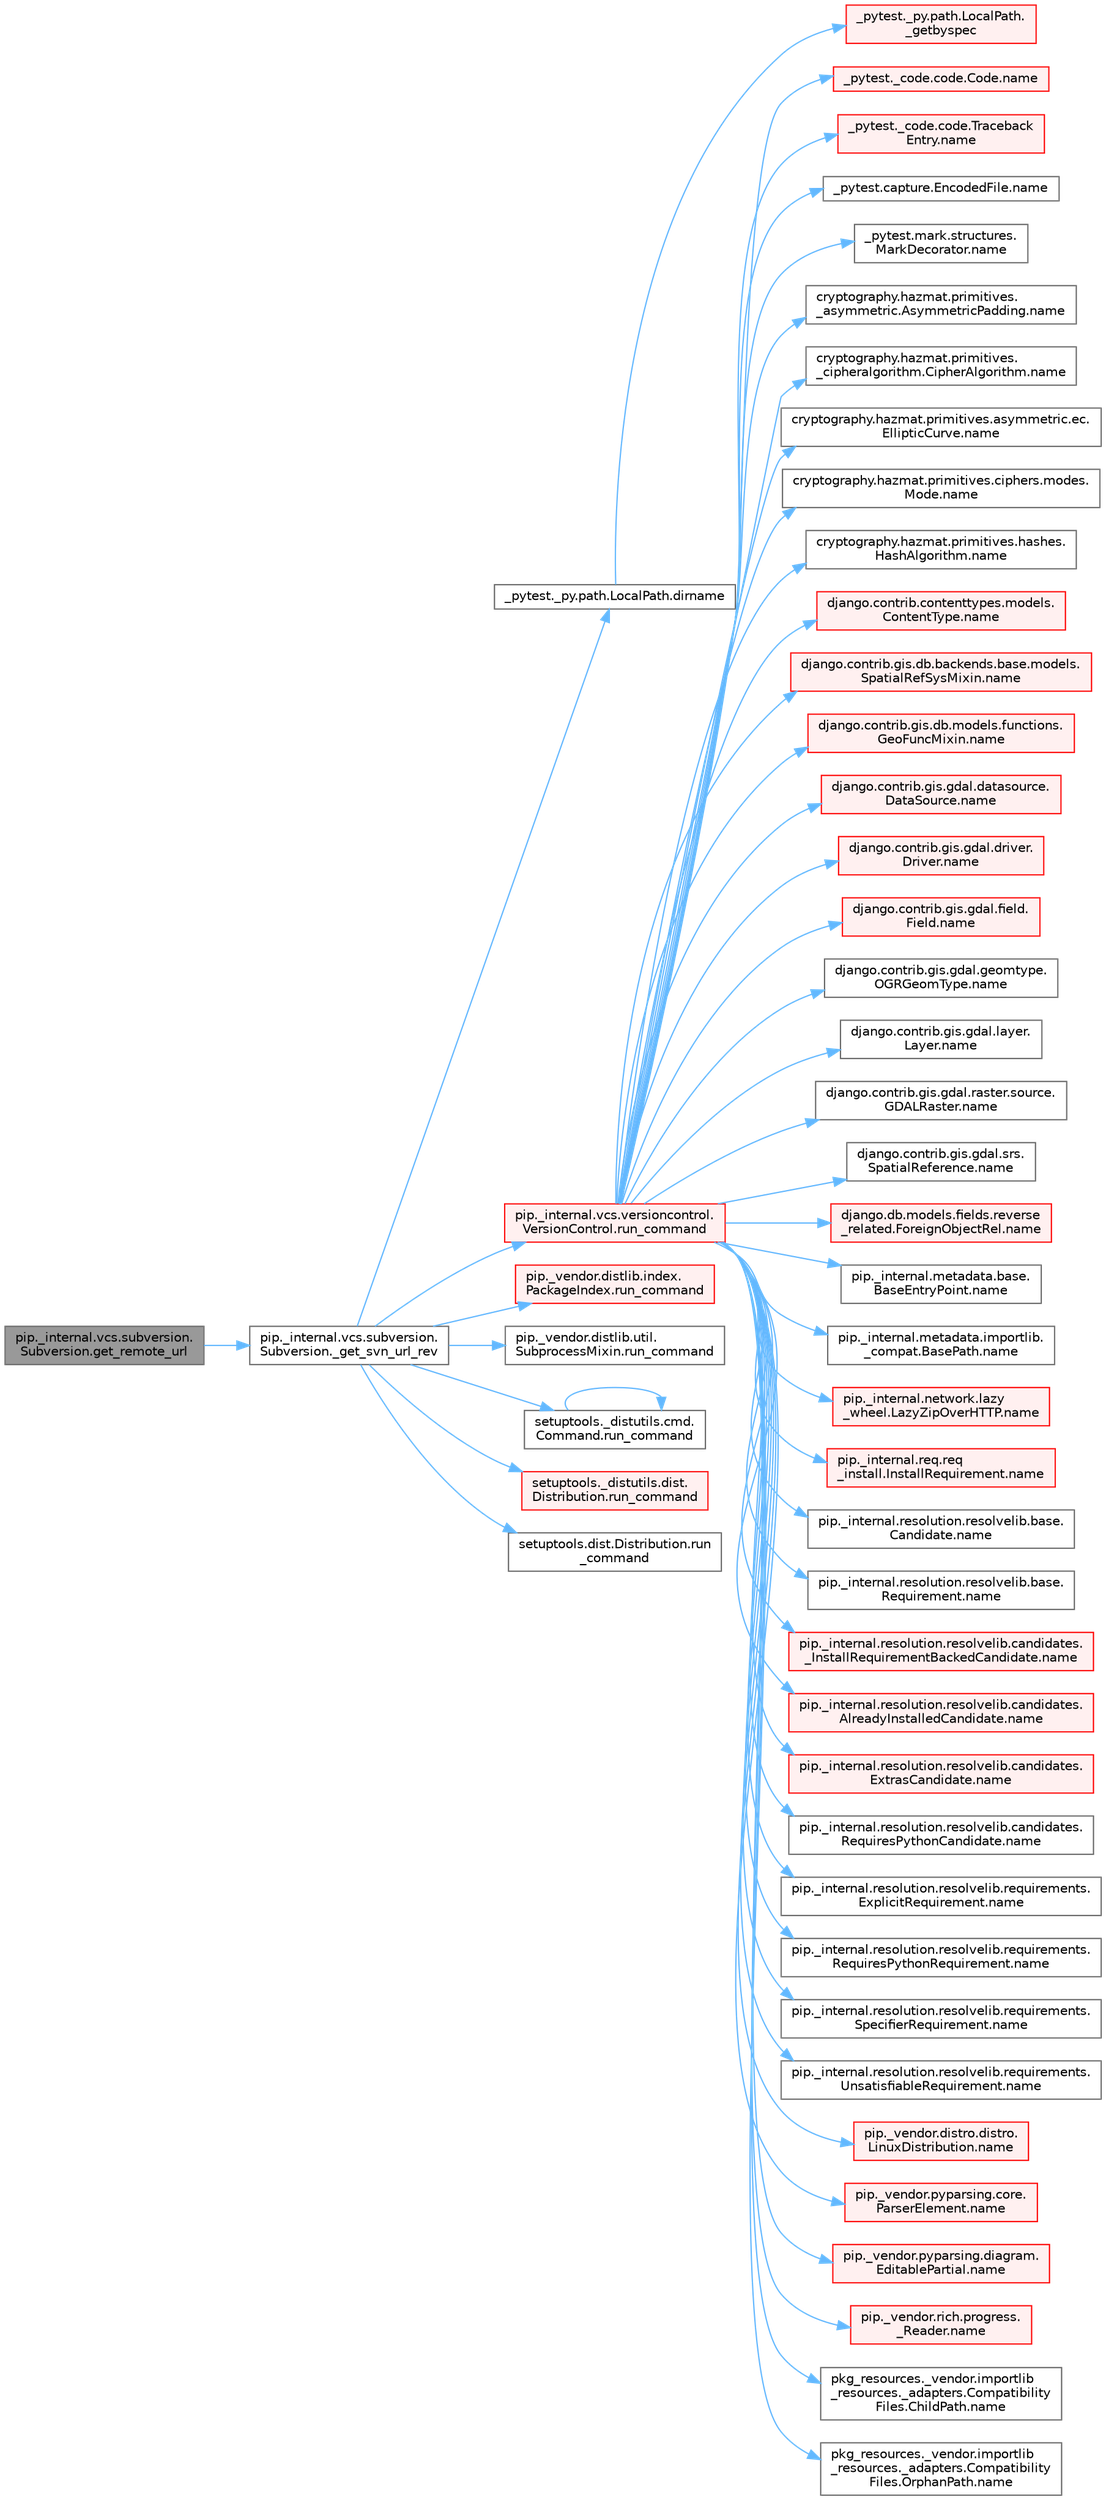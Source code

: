 digraph "pip._internal.vcs.subversion.Subversion.get_remote_url"
{
 // LATEX_PDF_SIZE
  bgcolor="transparent";
  edge [fontname=Helvetica,fontsize=10,labelfontname=Helvetica,labelfontsize=10];
  node [fontname=Helvetica,fontsize=10,shape=box,height=0.2,width=0.4];
  rankdir="LR";
  Node1 [id="Node000001",label="pip._internal.vcs.subversion.\lSubversion.get_remote_url",height=0.2,width=0.4,color="gray40", fillcolor="grey60", style="filled", fontcolor="black",tooltip=" "];
  Node1 -> Node2 [id="edge1_Node000001_Node000002",color="steelblue1",style="solid",tooltip=" "];
  Node2 [id="Node000002",label="pip._internal.vcs.subversion.\lSubversion._get_svn_url_rev",height=0.2,width=0.4,color="grey40", fillcolor="white", style="filled",URL="$classpip_1_1__internal_1_1vcs_1_1subversion_1_1_subversion.html#a561b918238c7b04a4b7ddee4a5570f9f",tooltip=" "];
  Node2 -> Node3 [id="edge2_Node000002_Node000003",color="steelblue1",style="solid",tooltip=" "];
  Node3 [id="Node000003",label="_pytest._py.path.LocalPath.dirname",height=0.2,width=0.4,color="grey40", fillcolor="white", style="filled",URL="$class__pytest_1_1__py_1_1path_1_1_local_path.html#aa1920ee3bb71bfb594e849010c5971ac",tooltip=" "];
  Node3 -> Node4 [id="edge3_Node000003_Node000004",color="steelblue1",style="solid",tooltip=" "];
  Node4 [id="Node000004",label="_pytest._py.path.LocalPath.\l_getbyspec",height=0.2,width=0.4,color="red", fillcolor="#FFF0F0", style="filled",URL="$class__pytest_1_1__py_1_1path_1_1_local_path.html#a3cb7ad6a0d43365228f86c0149375c4b",tooltip=" "];
  Node2 -> Node4332 [id="edge4_Node000002_Node004332",color="steelblue1",style="solid",tooltip=" "];
  Node4332 [id="Node004332",label="pip._internal.vcs.versioncontrol.\lVersionControl.run_command",height=0.2,width=0.4,color="red", fillcolor="#FFF0F0", style="filled",URL="$classpip_1_1__internal_1_1vcs_1_1versioncontrol_1_1_version_control.html#a7f3113dd29f4badd64da85b03c42c02c",tooltip=" "];
  Node4332 -> Node93 [id="edge5_Node004332_Node000093",color="steelblue1",style="solid",tooltip=" "];
  Node93 [id="Node000093",label="_pytest._code.code.Code.name",height=0.2,width=0.4,color="red", fillcolor="#FFF0F0", style="filled",URL="$class__pytest_1_1__code_1_1code_1_1_code.html#a1f3cbc53ca6df4a1bab12183694b6e78",tooltip=" "];
  Node4332 -> Node98 [id="edge6_Node004332_Node000098",color="steelblue1",style="solid",tooltip=" "];
  Node98 [id="Node000098",label="_pytest._code.code.Traceback\lEntry.name",height=0.2,width=0.4,color="red", fillcolor="#FFF0F0", style="filled",URL="$class__pytest_1_1__code_1_1code_1_1_traceback_entry.html#a106b95c0753f41669fbfb8ee4c11ad3d",tooltip=" "];
  Node4332 -> Node100 [id="edge7_Node004332_Node000100",color="steelblue1",style="solid",tooltip=" "];
  Node100 [id="Node000100",label="_pytest.capture.EncodedFile.name",height=0.2,width=0.4,color="grey40", fillcolor="white", style="filled",URL="$class__pytest_1_1capture_1_1_encoded_file.html#a738c73b5de21c7261d9e51f71e4f0397",tooltip=" "];
  Node4332 -> Node101 [id="edge8_Node004332_Node000101",color="steelblue1",style="solid",tooltip=" "];
  Node101 [id="Node000101",label="_pytest.mark.structures.\lMarkDecorator.name",height=0.2,width=0.4,color="grey40", fillcolor="white", style="filled",URL="$class__pytest_1_1mark_1_1structures_1_1_mark_decorator.html#ae8f66760cda125450e0e3bd38689c72f",tooltip=" "];
  Node4332 -> Node102 [id="edge9_Node004332_Node000102",color="steelblue1",style="solid",tooltip=" "];
  Node102 [id="Node000102",label="cryptography.hazmat.primitives.\l_asymmetric.AsymmetricPadding.name",height=0.2,width=0.4,color="grey40", fillcolor="white", style="filled",URL="$classcryptography_1_1hazmat_1_1primitives_1_1__asymmetric_1_1_asymmetric_padding.html#a8f72e8284cb336861a873ed5ce0e39b5",tooltip=" "];
  Node4332 -> Node103 [id="edge10_Node004332_Node000103",color="steelblue1",style="solid",tooltip=" "];
  Node103 [id="Node000103",label="cryptography.hazmat.primitives.\l_cipheralgorithm.CipherAlgorithm.name",height=0.2,width=0.4,color="grey40", fillcolor="white", style="filled",URL="$classcryptography_1_1hazmat_1_1primitives_1_1__cipheralgorithm_1_1_cipher_algorithm.html#a50567a5c3388450ab7aa883ab34a1ac7",tooltip=" "];
  Node4332 -> Node104 [id="edge11_Node004332_Node000104",color="steelblue1",style="solid",tooltip=" "];
  Node104 [id="Node000104",label="cryptography.hazmat.primitives.asymmetric.ec.\lEllipticCurve.name",height=0.2,width=0.4,color="grey40", fillcolor="white", style="filled",URL="$classcryptography_1_1hazmat_1_1primitives_1_1asymmetric_1_1ec_1_1_elliptic_curve.html#a2775c4e945309a6c7ea33dace1698a60",tooltip=" "];
  Node4332 -> Node105 [id="edge12_Node004332_Node000105",color="steelblue1",style="solid",tooltip=" "];
  Node105 [id="Node000105",label="cryptography.hazmat.primitives.ciphers.modes.\lMode.name",height=0.2,width=0.4,color="grey40", fillcolor="white", style="filled",URL="$classcryptography_1_1hazmat_1_1primitives_1_1ciphers_1_1modes_1_1_mode.html#a99d93fd1370a2abbb5bb5cffbd5ff0f7",tooltip=" "];
  Node4332 -> Node106 [id="edge13_Node004332_Node000106",color="steelblue1",style="solid",tooltip=" "];
  Node106 [id="Node000106",label="cryptography.hazmat.primitives.hashes.\lHashAlgorithm.name",height=0.2,width=0.4,color="grey40", fillcolor="white", style="filled",URL="$classcryptography_1_1hazmat_1_1primitives_1_1hashes_1_1_hash_algorithm.html#a42c7e1582d9b46a015774af9e5cbbb0b",tooltip=" "];
  Node4332 -> Node107 [id="edge14_Node004332_Node000107",color="steelblue1",style="solid",tooltip=" "];
  Node107 [id="Node000107",label="django.contrib.contenttypes.models.\lContentType.name",height=0.2,width=0.4,color="red", fillcolor="#FFF0F0", style="filled",URL="$classdjango_1_1contrib_1_1contenttypes_1_1models_1_1_content_type.html#a305b62f56597bb2e4823dcf5e6ccdcf8",tooltip=" "];
  Node4332 -> Node109 [id="edge15_Node004332_Node000109",color="steelblue1",style="solid",tooltip=" "];
  Node109 [id="Node000109",label="django.contrib.gis.db.backends.base.models.\lSpatialRefSysMixin.name",height=0.2,width=0.4,color="red", fillcolor="#FFF0F0", style="filled",URL="$classdjango_1_1contrib_1_1gis_1_1db_1_1backends_1_1base_1_1models_1_1_spatial_ref_sys_mixin.html#a56fe36e786b49160249395f453dd1cab",tooltip=" "];
  Node4332 -> Node136 [id="edge16_Node004332_Node000136",color="steelblue1",style="solid",tooltip=" "];
  Node136 [id="Node000136",label="django.contrib.gis.db.models.functions.\lGeoFuncMixin.name",height=0.2,width=0.4,color="red", fillcolor="#FFF0F0", style="filled",URL="$classdjango_1_1contrib_1_1gis_1_1db_1_1models_1_1functions_1_1_geo_func_mixin.html#adeeb6b2c9db337396468712e919af622",tooltip=" "];
  Node4332 -> Node137 [id="edge17_Node004332_Node000137",color="steelblue1",style="solid",tooltip=" "];
  Node137 [id="Node000137",label="django.contrib.gis.gdal.datasource.\lDataSource.name",height=0.2,width=0.4,color="red", fillcolor="#FFF0F0", style="filled",URL="$classdjango_1_1contrib_1_1gis_1_1gdal_1_1datasource_1_1_data_source.html#aaa98728c7ef6f4d96c689550e8af3ed5",tooltip=" "];
  Node4332 -> Node151 [id="edge18_Node004332_Node000151",color="steelblue1",style="solid",tooltip=" "];
  Node151 [id="Node000151",label="django.contrib.gis.gdal.driver.\lDriver.name",height=0.2,width=0.4,color="red", fillcolor="#FFF0F0", style="filled",URL="$classdjango_1_1contrib_1_1gis_1_1gdal_1_1driver_1_1_driver.html#aaa5d4d1b9fd762839db84d1e56e36b7f",tooltip=" "];
  Node4332 -> Node152 [id="edge19_Node004332_Node000152",color="steelblue1",style="solid",tooltip=" "];
  Node152 [id="Node000152",label="django.contrib.gis.gdal.field.\lField.name",height=0.2,width=0.4,color="red", fillcolor="#FFF0F0", style="filled",URL="$classdjango_1_1contrib_1_1gis_1_1gdal_1_1field_1_1_field.html#a28a3b0af5006d5abf34d5b1497011368",tooltip=" "];
  Node4332 -> Node153 [id="edge20_Node004332_Node000153",color="steelblue1",style="solid",tooltip=" "];
  Node153 [id="Node000153",label="django.contrib.gis.gdal.geomtype.\lOGRGeomType.name",height=0.2,width=0.4,color="grey40", fillcolor="white", style="filled",URL="$classdjango_1_1contrib_1_1gis_1_1gdal_1_1geomtype_1_1_o_g_r_geom_type.html#a719b3100682ab8df79fd8a2484163b8e",tooltip=" "];
  Node4332 -> Node154 [id="edge21_Node004332_Node000154",color="steelblue1",style="solid",tooltip=" "];
  Node154 [id="Node000154",label="django.contrib.gis.gdal.layer.\lLayer.name",height=0.2,width=0.4,color="grey40", fillcolor="white", style="filled",URL="$classdjango_1_1contrib_1_1gis_1_1gdal_1_1layer_1_1_layer.html#a53791d8e2fe8b1ca86b426a625e7d66c",tooltip=" "];
  Node4332 -> Node155 [id="edge22_Node004332_Node000155",color="steelblue1",style="solid",tooltip=" "];
  Node155 [id="Node000155",label="django.contrib.gis.gdal.raster.source.\lGDALRaster.name",height=0.2,width=0.4,color="grey40", fillcolor="white", style="filled",URL="$classdjango_1_1contrib_1_1gis_1_1gdal_1_1raster_1_1source_1_1_g_d_a_l_raster.html#a6cca2a8eca0ab4ff2e89f0f0cce590d1",tooltip=" "];
  Node4332 -> Node156 [id="edge23_Node004332_Node000156",color="steelblue1",style="solid",tooltip=" "];
  Node156 [id="Node000156",label="django.contrib.gis.gdal.srs.\lSpatialReference.name",height=0.2,width=0.4,color="grey40", fillcolor="white", style="filled",URL="$classdjango_1_1contrib_1_1gis_1_1gdal_1_1srs_1_1_spatial_reference.html#ac2c9d37b41ae1a91ca63a7046590d603",tooltip=" "];
  Node4332 -> Node157 [id="edge24_Node004332_Node000157",color="steelblue1",style="solid",tooltip=" "];
  Node157 [id="Node000157",label="django.db.models.fields.reverse\l_related.ForeignObjectRel.name",height=0.2,width=0.4,color="red", fillcolor="#FFF0F0", style="filled",URL="$classdjango_1_1db_1_1models_1_1fields_1_1reverse__related_1_1_foreign_object_rel.html#a5c0c2387142987d2c9582e677e90b5d7",tooltip=" "];
  Node4332 -> Node432 [id="edge25_Node004332_Node000432",color="steelblue1",style="solid",tooltip=" "];
  Node432 [id="Node000432",label="pip._internal.metadata.base.\lBaseEntryPoint.name",height=0.2,width=0.4,color="grey40", fillcolor="white", style="filled",URL="$classpip_1_1__internal_1_1metadata_1_1base_1_1_base_entry_point.html#acd0c7299966258aeb0876da26520233d",tooltip=" "];
  Node4332 -> Node433 [id="edge26_Node004332_Node000433",color="steelblue1",style="solid",tooltip=" "];
  Node433 [id="Node000433",label="pip._internal.metadata.importlib.\l_compat.BasePath.name",height=0.2,width=0.4,color="grey40", fillcolor="white", style="filled",URL="$classpip_1_1__internal_1_1metadata_1_1importlib_1_1__compat_1_1_base_path.html#aa5b4e00be6be00e1bd599909ae50bc00",tooltip=" "];
  Node4332 -> Node434 [id="edge27_Node004332_Node000434",color="steelblue1",style="solid",tooltip=" "];
  Node434 [id="Node000434",label="pip._internal.network.lazy\l_wheel.LazyZipOverHTTP.name",height=0.2,width=0.4,color="red", fillcolor="#FFF0F0", style="filled",URL="$classpip_1_1__internal_1_1network_1_1lazy__wheel_1_1_lazy_zip_over_h_t_t_p.html#a59403bb703d375caa6c1dda7573257a1",tooltip=" "];
  Node4332 -> Node435 [id="edge28_Node004332_Node000435",color="steelblue1",style="solid",tooltip=" "];
  Node435 [id="Node000435",label="pip._internal.req.req\l_install.InstallRequirement.name",height=0.2,width=0.4,color="red", fillcolor="#FFF0F0", style="filled",URL="$classpip_1_1__internal_1_1req_1_1req__install_1_1_install_requirement.html#a6b019e16ae98576ae64c68e0f5824e34",tooltip=" "];
  Node4332 -> Node443 [id="edge29_Node004332_Node000443",color="steelblue1",style="solid",tooltip=" "];
  Node443 [id="Node000443",label="pip._internal.resolution.resolvelib.base.\lCandidate.name",height=0.2,width=0.4,color="grey40", fillcolor="white", style="filled",URL="$classpip_1_1__internal_1_1resolution_1_1resolvelib_1_1base_1_1_candidate.html#a7000e68e912182072a011f9df0c142ee",tooltip=" "];
  Node4332 -> Node444 [id="edge30_Node004332_Node000444",color="steelblue1",style="solid",tooltip=" "];
  Node444 [id="Node000444",label="pip._internal.resolution.resolvelib.base.\lRequirement.name",height=0.2,width=0.4,color="grey40", fillcolor="white", style="filled",URL="$classpip_1_1__internal_1_1resolution_1_1resolvelib_1_1base_1_1_requirement.html#a013752876d4b3521f3a087987b443d90",tooltip=" "];
  Node4332 -> Node445 [id="edge31_Node004332_Node000445",color="steelblue1",style="solid",tooltip=" "];
  Node445 [id="Node000445",label="pip._internal.resolution.resolvelib.candidates.\l_InstallRequirementBackedCandidate.name",height=0.2,width=0.4,color="red", fillcolor="#FFF0F0", style="filled",URL="$classpip_1_1__internal_1_1resolution_1_1resolvelib_1_1candidates_1_1___install_requirement_backed_candidate.html#a1538a825241b855a4abf51d6bf616cde",tooltip=" "];
  Node4332 -> Node529 [id="edge32_Node004332_Node000529",color="steelblue1",style="solid",tooltip=" "];
  Node529 [id="Node000529",label="pip._internal.resolution.resolvelib.candidates.\lAlreadyInstalledCandidate.name",height=0.2,width=0.4,color="red", fillcolor="#FFF0F0", style="filled",URL="$classpip_1_1__internal_1_1resolution_1_1resolvelib_1_1candidates_1_1_already_installed_candidate.html#a0f4ae3f092daa140dc8bda04e8d0f2d0",tooltip=" "];
  Node4332 -> Node530 [id="edge33_Node004332_Node000530",color="steelblue1",style="solid",tooltip=" "];
  Node530 [id="Node000530",label="pip._internal.resolution.resolvelib.candidates.\lExtrasCandidate.name",height=0.2,width=0.4,color="red", fillcolor="#FFF0F0", style="filled",URL="$classpip_1_1__internal_1_1resolution_1_1resolvelib_1_1candidates_1_1_extras_candidate.html#a6e13b1ab724cd7af8b22cadb37352b31",tooltip=" "];
  Node4332 -> Node568 [id="edge34_Node004332_Node000568",color="steelblue1",style="solid",tooltip=" "];
  Node568 [id="Node000568",label="pip._internal.resolution.resolvelib.candidates.\lRequiresPythonCandidate.name",height=0.2,width=0.4,color="grey40", fillcolor="white", style="filled",URL="$classpip_1_1__internal_1_1resolution_1_1resolvelib_1_1candidates_1_1_requires_python_candidate.html#aeff13058676b07d1b67feed53749d838",tooltip=" "];
  Node4332 -> Node569 [id="edge35_Node004332_Node000569",color="steelblue1",style="solid",tooltip=" "];
  Node569 [id="Node000569",label="pip._internal.resolution.resolvelib.requirements.\lExplicitRequirement.name",height=0.2,width=0.4,color="grey40", fillcolor="white", style="filled",URL="$classpip_1_1__internal_1_1resolution_1_1resolvelib_1_1requirements_1_1_explicit_requirement.html#a3e8f9b07c17be864b1a90cc2f5e87b35",tooltip=" "];
  Node4332 -> Node570 [id="edge36_Node004332_Node000570",color="steelblue1",style="solid",tooltip=" "];
  Node570 [id="Node000570",label="pip._internal.resolution.resolvelib.requirements.\lRequiresPythonRequirement.name",height=0.2,width=0.4,color="grey40", fillcolor="white", style="filled",URL="$classpip_1_1__internal_1_1resolution_1_1resolvelib_1_1requirements_1_1_requires_python_requirement.html#ac555e717a97ebb38cb2ad735939cf8b8",tooltip=" "];
  Node4332 -> Node571 [id="edge37_Node004332_Node000571",color="steelblue1",style="solid",tooltip=" "];
  Node571 [id="Node000571",label="pip._internal.resolution.resolvelib.requirements.\lSpecifierRequirement.name",height=0.2,width=0.4,color="grey40", fillcolor="white", style="filled",URL="$classpip_1_1__internal_1_1resolution_1_1resolvelib_1_1requirements_1_1_specifier_requirement.html#af2ae64f787d166605910d13457564fd9",tooltip=" "];
  Node4332 -> Node572 [id="edge38_Node004332_Node000572",color="steelblue1",style="solid",tooltip=" "];
  Node572 [id="Node000572",label="pip._internal.resolution.resolvelib.requirements.\lUnsatisfiableRequirement.name",height=0.2,width=0.4,color="grey40", fillcolor="white", style="filled",URL="$classpip_1_1__internal_1_1resolution_1_1resolvelib_1_1requirements_1_1_unsatisfiable_requirement.html#a78f7012fa925a93d5600232bf2bc9728",tooltip=" "];
  Node4332 -> Node573 [id="edge39_Node004332_Node000573",color="steelblue1",style="solid",tooltip=" "];
  Node573 [id="Node000573",label="pip._vendor.distro.distro.\lLinuxDistribution.name",height=0.2,width=0.4,color="red", fillcolor="#FFF0F0", style="filled",URL="$classpip_1_1__vendor_1_1distro_1_1distro_1_1_linux_distribution.html#a0f30009e5f86e89a27bd187e8a759e32",tooltip=" "];
  Node4332 -> Node631 [id="edge40_Node004332_Node000631",color="steelblue1",style="solid",tooltip=" "];
  Node631 [id="Node000631",label="pip._vendor.pyparsing.core.\lParserElement.name",height=0.2,width=0.4,color="red", fillcolor="#FFF0F0", style="filled",URL="$classpip_1_1__vendor_1_1pyparsing_1_1core_1_1_parser_element.html#ad7db196655f86eaadabd81c40af25717",tooltip=" "];
  Node4332 -> Node729 [id="edge41_Node004332_Node000729",color="steelblue1",style="solid",tooltip=" "];
  Node729 [id="Node000729",label="pip._vendor.pyparsing.diagram.\lEditablePartial.name",height=0.2,width=0.4,color="red", fillcolor="#FFF0F0", style="filled",URL="$classpip_1_1__vendor_1_1pyparsing_1_1diagram_1_1_editable_partial.html#a3c8365249bd6514fce002d62622de581",tooltip=" "];
  Node4332 -> Node733 [id="edge42_Node004332_Node000733",color="steelblue1",style="solid",tooltip=" "];
  Node733 [id="Node000733",label="pip._vendor.rich.progress.\l_Reader.name",height=0.2,width=0.4,color="red", fillcolor="#FFF0F0", style="filled",URL="$classpip_1_1__vendor_1_1rich_1_1progress_1_1___reader.html#a545f897ce86cf3e798598cb200357c13",tooltip=" "];
  Node4332 -> Node820 [id="edge43_Node004332_Node000820",color="steelblue1",style="solid",tooltip=" "];
  Node820 [id="Node000820",label="pkg_resources._vendor.importlib\l_resources._adapters.Compatibility\lFiles.ChildPath.name",height=0.2,width=0.4,color="grey40", fillcolor="white", style="filled",URL="$classpkg__resources_1_1__vendor_1_1importlib__resources_1_1__adapters_1_1_compatibility_files_1_1_child_path.html#afc94399ed8b98c04ce4e64ba7d938f83",tooltip=" "];
  Node4332 -> Node821 [id="edge44_Node004332_Node000821",color="steelblue1",style="solid",tooltip=" "];
  Node821 [id="Node000821",label="pkg_resources._vendor.importlib\l_resources._adapters.Compatibility\lFiles.OrphanPath.name",height=0.2,width=0.4,color="grey40", fillcolor="white", style="filled",URL="$classpkg__resources_1_1__vendor_1_1importlib__resources_1_1__adapters_1_1_compatibility_files_1_1_orphan_path.html#ae9a1eacc3cea7040188062420f00df9b",tooltip=" "];
  Node2 -> Node4333 [id="edge45_Node000002_Node004333",color="steelblue1",style="solid",tooltip=" "];
  Node4333 [id="Node004333",label="pip._vendor.distlib.index.\lPackageIndex.run_command",height=0.2,width=0.4,color="red", fillcolor="#FFF0F0", style="filled",URL="$classpip_1_1__vendor_1_1distlib_1_1index_1_1_package_index.html#acd7bac9eea76a4f817fcadc41b2c9892",tooltip=" "];
  Node2 -> Node4334 [id="edge46_Node000002_Node004334",color="steelblue1",style="solid",tooltip=" "];
  Node4334 [id="Node004334",label="pip._vendor.distlib.util.\lSubprocessMixin.run_command",height=0.2,width=0.4,color="grey40", fillcolor="white", style="filled",URL="$classpip_1_1__vendor_1_1distlib_1_1util_1_1_subprocess_mixin.html#a67b639c1839416a8a0e96ca282d92002",tooltip=" "];
  Node2 -> Node4335 [id="edge47_Node000002_Node004335",color="steelblue1",style="solid",tooltip=" "];
  Node4335 [id="Node004335",label="setuptools._distutils.cmd.\lCommand.run_command",height=0.2,width=0.4,color="grey40", fillcolor="white", style="filled",URL="$classsetuptools_1_1__distutils_1_1cmd_1_1_command.html#a4563751ee7f1d9e8fab0309f53ba8296",tooltip=" "];
  Node4335 -> Node4335 [id="edge48_Node004335_Node004335",color="steelblue1",style="solid",tooltip=" "];
  Node2 -> Node4336 [id="edge49_Node000002_Node004336",color="steelblue1",style="solid",tooltip=" "];
  Node4336 [id="Node004336",label="setuptools._distutils.dist.\lDistribution.run_command",height=0.2,width=0.4,color="red", fillcolor="#FFF0F0", style="filled",URL="$classsetuptools_1_1__distutils_1_1dist_1_1_distribution.html#af88f5c28eb0069f7f38d97a6ec0b6aa3",tooltip=" "];
  Node2 -> Node4347 [id="edge50_Node000002_Node004347",color="steelblue1",style="solid",tooltip=" "];
  Node4347 [id="Node004347",label="setuptools.dist.Distribution.run\l_command",height=0.2,width=0.4,color="grey40", fillcolor="white", style="filled",URL="$classsetuptools_1_1dist_1_1_distribution.html#ada44d31a730845b467a60aa9fb177bd0",tooltip=" "];
}
